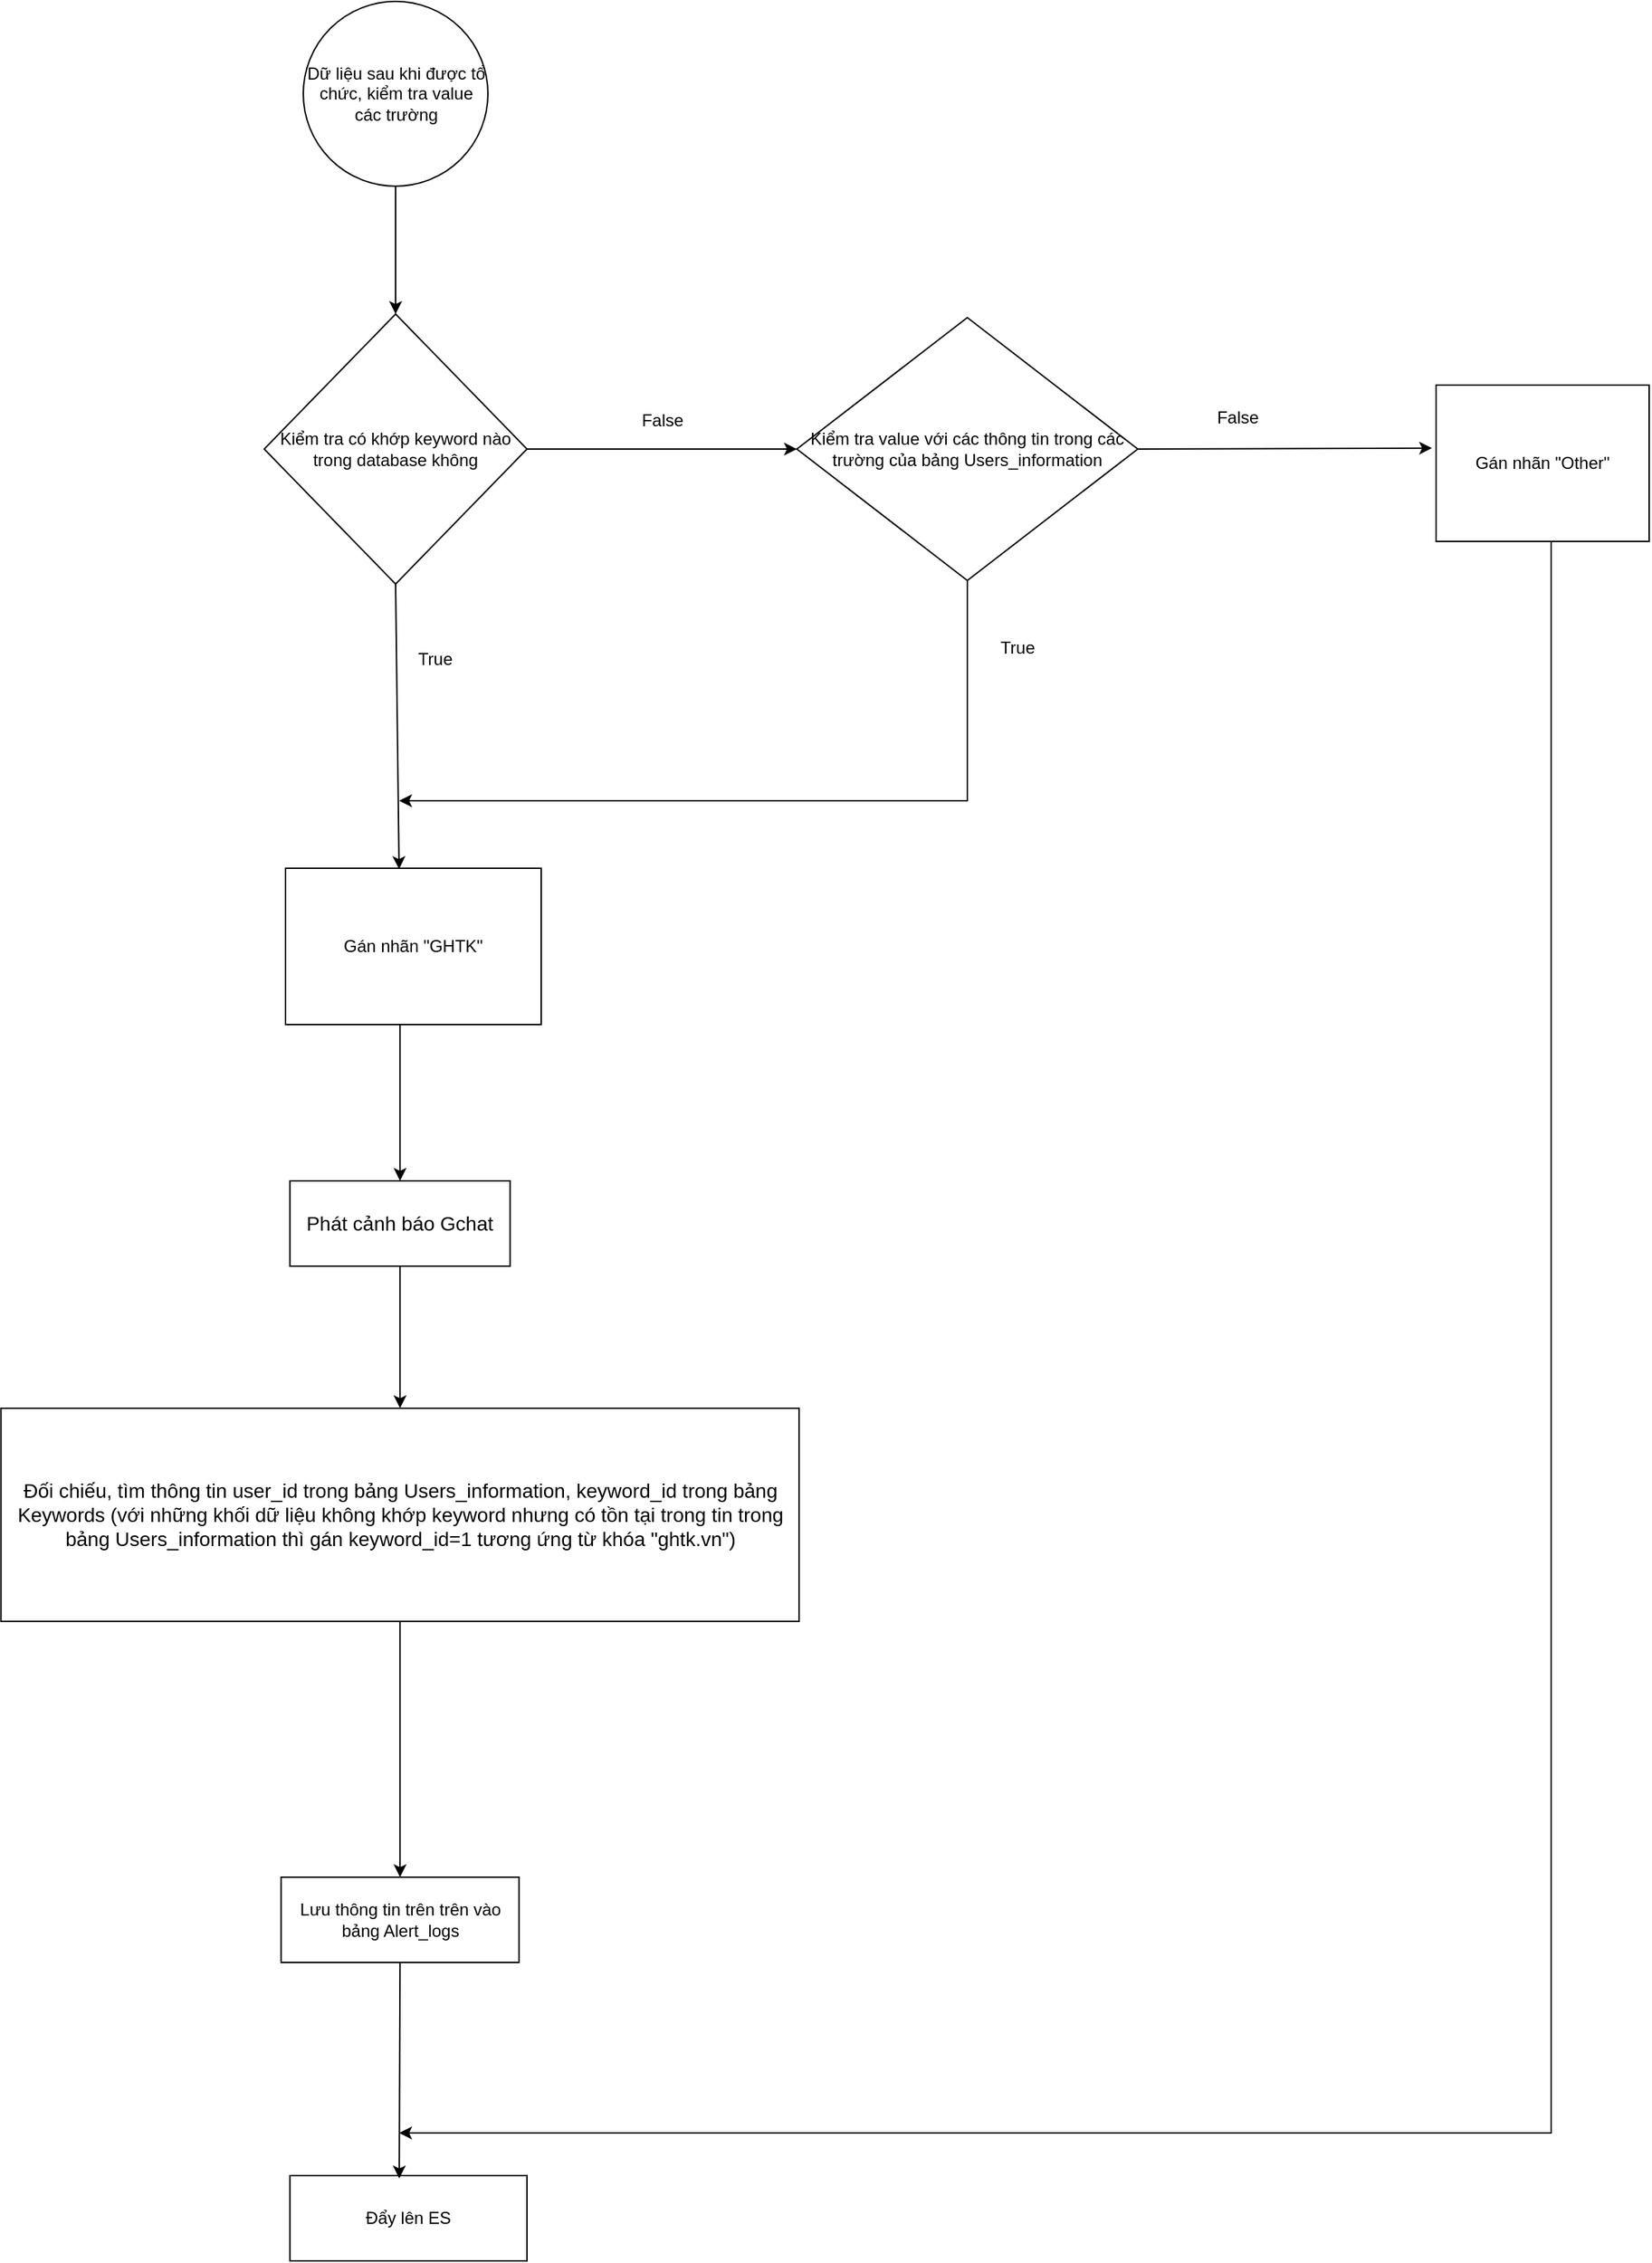 <mxfile version="22.1.17" type="github">
  <diagram name="Trang-1" id="c80fPtuPHVVS2-120Hfh">
    <mxGraphModel dx="3217" dy="1230" grid="1" gridSize="10" guides="1" tooltips="1" connect="1" arrows="1" fold="1" page="1" pageScale="1" pageWidth="827" pageHeight="1169" math="0" shadow="0">
      <root>
        <mxCell id="0" />
        <mxCell id="1" parent="0" />
        <mxCell id="VRr-sK2LMt2KvWUygI88-1" value="Dữ liệu sau khi được tổ chức, kiểm tra value các trường" style="ellipse;whiteSpace=wrap;html=1;aspect=fixed;" parent="1" vertex="1">
          <mxGeometry x="112.5" y="40" width="130" height="130" as="geometry" />
        </mxCell>
        <mxCell id="VRr-sK2LMt2KvWUygI88-2" value="Kiểm tra có khớp keyword nào trong database không" style="rhombus;whiteSpace=wrap;html=1;" parent="1" vertex="1">
          <mxGeometry x="85" y="260" width="185" height="190" as="geometry" />
        </mxCell>
        <mxCell id="VRr-sK2LMt2KvWUygI88-3" value="" style="endArrow=classic;html=1;rounded=0;exitX=0.5;exitY=1;exitDx=0;exitDy=0;entryX=0.5;entryY=0;entryDx=0;entryDy=0;" parent="1" source="VRr-sK2LMt2KvWUygI88-1" target="VRr-sK2LMt2KvWUygI88-2" edge="1">
          <mxGeometry width="50" height="50" relative="1" as="geometry">
            <mxPoint x="390" y="410" as="sourcePoint" />
            <mxPoint x="440" y="360" as="targetPoint" />
          </mxGeometry>
        </mxCell>
        <mxCell id="VRr-sK2LMt2KvWUygI88-6" value="&lt;font style=&quot;font-size: 14px;&quot;&gt;Đối chiếu, tìm thông tin user_id trong bảng Users_information, keyword_id trong bảng Keywords (với những khối dữ liệu không khớp keyword nhưng có tồn tại trong tin trong bảng Users_information thì gán keyword_id=1 tương ứng từ khóa &quot;ghtk.vn&quot;)&lt;/font&gt;" style="rounded=0;whiteSpace=wrap;html=1;" parent="1" vertex="1">
          <mxGeometry x="-100.31" y="1030" width="561.87" height="150" as="geometry" />
        </mxCell>
        <mxCell id="VRr-sK2LMt2KvWUygI88-9" value="Lưu thông tin trên trên vào bảng Alert_logs" style="rounded=0;whiteSpace=wrap;html=1;" parent="1" vertex="1">
          <mxGeometry x="96.88" y="1360" width="167.5" height="60" as="geometry" />
        </mxCell>
        <mxCell id="VRr-sK2LMt2KvWUygI88-13" value="" style="endArrow=classic;html=1;rounded=0;exitX=0.5;exitY=1;exitDx=0;exitDy=0;entryX=0.5;entryY=0;entryDx=0;entryDy=0;" parent="1" source="VRr-sK2LMt2KvWUygI88-6" target="VRr-sK2LMt2KvWUygI88-9" edge="1">
          <mxGeometry width="50" height="50" relative="1" as="geometry">
            <mxPoint x="390" y="710" as="sourcePoint" />
            <mxPoint x="440" y="660" as="targetPoint" />
          </mxGeometry>
        </mxCell>
        <mxCell id="VRr-sK2LMt2KvWUygI88-14" value="&lt;font style=&quot;font-size: 14px;&quot;&gt;Phát cảnh báo Gchat&lt;/font&gt;" style="rounded=0;whiteSpace=wrap;html=1;" parent="1" vertex="1">
          <mxGeometry x="103.13" y="870" width="155" height="60" as="geometry" />
        </mxCell>
        <mxCell id="VRr-sK2LMt2KvWUygI88-16" value="" style="endArrow=classic;html=1;rounded=0;exitX=0.5;exitY=1;exitDx=0;exitDy=0;entryX=0.5;entryY=0;entryDx=0;entryDy=0;" parent="1" source="VRr-sK2LMt2KvWUygI88-14" target="VRr-sK2LMt2KvWUygI88-6" edge="1">
          <mxGeometry width="50" height="50" relative="1" as="geometry">
            <mxPoint x="390" y="710" as="sourcePoint" />
            <mxPoint x="440" y="660" as="targetPoint" />
          </mxGeometry>
        </mxCell>
        <mxCell id="VRr-sK2LMt2KvWUygI88-18" value="Kiểm tra value với các thông tin trong các trường của bảng Users_information" style="rhombus;whiteSpace=wrap;html=1;" parent="1" vertex="1">
          <mxGeometry x="460" y="262.5" width="240" height="185" as="geometry" />
        </mxCell>
        <mxCell id="VRr-sK2LMt2KvWUygI88-21" value="False" style="text;html=1;align=center;verticalAlign=middle;resizable=0;points=[];autosize=1;strokeColor=none;fillColor=none;" parent="1" vertex="1">
          <mxGeometry x="340" y="320" width="50" height="30" as="geometry" />
        </mxCell>
        <mxCell id="VRr-sK2LMt2KvWUygI88-23" value="" style="endArrow=classic;html=1;rounded=0;exitX=1;exitY=0.5;exitDx=0;exitDy=0;entryX=0;entryY=0.5;entryDx=0;entryDy=0;" parent="1" source="VRr-sK2LMt2KvWUygI88-2" target="VRr-sK2LMt2KvWUygI88-18" edge="1">
          <mxGeometry width="50" height="50" relative="1" as="geometry">
            <mxPoint x="480" y="660" as="sourcePoint" />
            <mxPoint x="530" y="610" as="targetPoint" />
          </mxGeometry>
        </mxCell>
        <mxCell id="VRr-sK2LMt2KvWUygI88-25" value="" style="endArrow=classic;html=1;rounded=0;exitX=0.5;exitY=1;exitDx=0;exitDy=0;exitPerimeter=0;" parent="1" source="VRr-sK2LMt2KvWUygI88-2" edge="1">
          <mxGeometry width="50" height="50" relative="1" as="geometry">
            <mxPoint x="480" y="660" as="sourcePoint" />
            <mxPoint x="179.958" y="650.593" as="targetPoint" />
          </mxGeometry>
        </mxCell>
        <mxCell id="VRr-sK2LMt2KvWUygI88-26" value="" style="endArrow=classic;html=1;rounded=0;exitX=0.5;exitY=1;exitDx=0;exitDy=0;" parent="1" target="VRr-sK2LMt2KvWUygI88-14" edge="1">
          <mxGeometry width="50" height="50" relative="1" as="geometry">
            <mxPoint x="180.625" y="760" as="sourcePoint" />
            <mxPoint x="530" y="860" as="targetPoint" />
          </mxGeometry>
        </mxCell>
        <mxCell id="VRr-sK2LMt2KvWUygI88-27" value="" style="endArrow=classic;html=1;rounded=0;entryX=0.5;entryY=1;entryDx=0;entryDy=0;edgeStyle=orthogonalEdgeStyle;exitX=0.5;exitY=1;exitDx=0;exitDy=0;" parent="1" source="VRr-sK2LMt2KvWUygI88-18" edge="1">
          <mxGeometry width="50" height="50" relative="1" as="geometry">
            <mxPoint x="580" y="490" as="sourcePoint" />
            <mxPoint x="180" y="602.5" as="targetPoint" />
            <Array as="points">
              <mxPoint x="580" y="602" />
            </Array>
          </mxGeometry>
        </mxCell>
        <mxCell id="VRr-sK2LMt2KvWUygI88-28" value="Đẩy lên ES" style="rounded=0;whiteSpace=wrap;html=1;" parent="1" vertex="1">
          <mxGeometry x="103.13" y="1570" width="166.87" height="60" as="geometry" />
        </mxCell>
        <mxCell id="VRr-sK2LMt2KvWUygI88-29" value="" style="endArrow=classic;html=1;rounded=0;exitX=0.5;exitY=1;exitDx=0;exitDy=0;entryX=0.461;entryY=0.033;entryDx=0;entryDy=0;entryPerimeter=0;" parent="1" source="VRr-sK2LMt2KvWUygI88-9" target="VRr-sK2LMt2KvWUygI88-28" edge="1">
          <mxGeometry width="50" height="50" relative="1" as="geometry">
            <mxPoint x="480" y="1500" as="sourcePoint" />
            <mxPoint x="530" y="1450" as="targetPoint" />
          </mxGeometry>
        </mxCell>
        <mxCell id="VRr-sK2LMt2KvWUygI88-30" value="" style="endArrow=classic;html=1;rounded=0;exitX=1;exitY=0.5;exitDx=0;exitDy=0;entryX=-0.019;entryY=0.403;entryDx=0;entryDy=0;entryPerimeter=0;" parent="1" source="VRr-sK2LMt2KvWUygI88-18" target="VRr-sK2LMt2KvWUygI88-32" edge="1">
          <mxGeometry width="50" height="50" relative="1" as="geometry">
            <mxPoint x="480" y="440" as="sourcePoint" />
            <mxPoint x="870" y="355" as="targetPoint" />
          </mxGeometry>
        </mxCell>
        <mxCell id="VRr-sK2LMt2KvWUygI88-31" value="Gán nhãn &quot;GHTK&quot;" style="rounded=0;whiteSpace=wrap;html=1;" parent="1" vertex="1">
          <mxGeometry x="100" y="650" width="180" height="110" as="geometry" />
        </mxCell>
        <mxCell id="VRr-sK2LMt2KvWUygI88-32" value="Gán nhãn &quot;Other&quot;" style="rounded=0;whiteSpace=wrap;html=1;" parent="1" vertex="1">
          <mxGeometry x="910" y="310" width="150" height="110" as="geometry" />
        </mxCell>
        <mxCell id="VRr-sK2LMt2KvWUygI88-33" value="" style="endArrow=classic;html=1;rounded=0;exitX=0.5;exitY=1;exitDx=0;exitDy=0;edgeStyle=orthogonalEdgeStyle;" parent="1" edge="1">
          <mxGeometry width="50" height="50" relative="1" as="geometry">
            <mxPoint x="965" y="420" as="sourcePoint" />
            <mxPoint x="180" y="1540" as="targetPoint" />
            <Array as="points">
              <mxPoint x="991" y="420" />
              <mxPoint x="991" y="1540" />
            </Array>
          </mxGeometry>
        </mxCell>
        <mxCell id="VRr-sK2LMt2KvWUygI88-36" value="False" style="text;html=1;align=center;verticalAlign=middle;resizable=0;points=[];autosize=1;strokeColor=none;fillColor=none;" parent="1" vertex="1">
          <mxGeometry x="745" y="318" width="50" height="30" as="geometry" />
        </mxCell>
        <mxCell id="VRr-sK2LMt2KvWUygI88-37" value="True" style="text;html=1;align=center;verticalAlign=middle;resizable=0;points=[];autosize=1;strokeColor=none;fillColor=none;" parent="1" vertex="1">
          <mxGeometry x="180" y="488" width="50" height="30" as="geometry" />
        </mxCell>
        <mxCell id="VRr-sK2LMt2KvWUygI88-40" value="True" style="text;html=1;align=center;verticalAlign=middle;resizable=0;points=[];autosize=1;strokeColor=none;fillColor=none;" parent="1" vertex="1">
          <mxGeometry x="590" y="480" width="50" height="30" as="geometry" />
        </mxCell>
      </root>
    </mxGraphModel>
  </diagram>
</mxfile>
